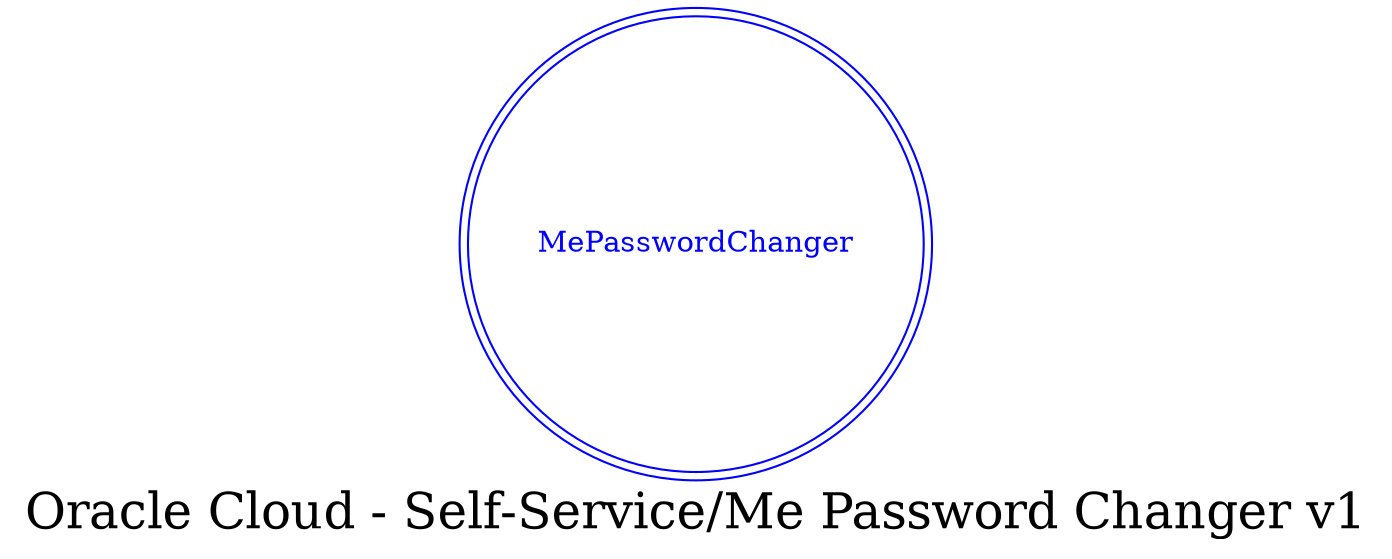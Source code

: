digraph LexiconGraph {
graph[label="Oracle Cloud - Self-Service/Me Password Changer v1", fontsize=24]
splines=true
"MePasswordChanger" [color=blue, fontcolor=blue, shape=doublecircle]
}
